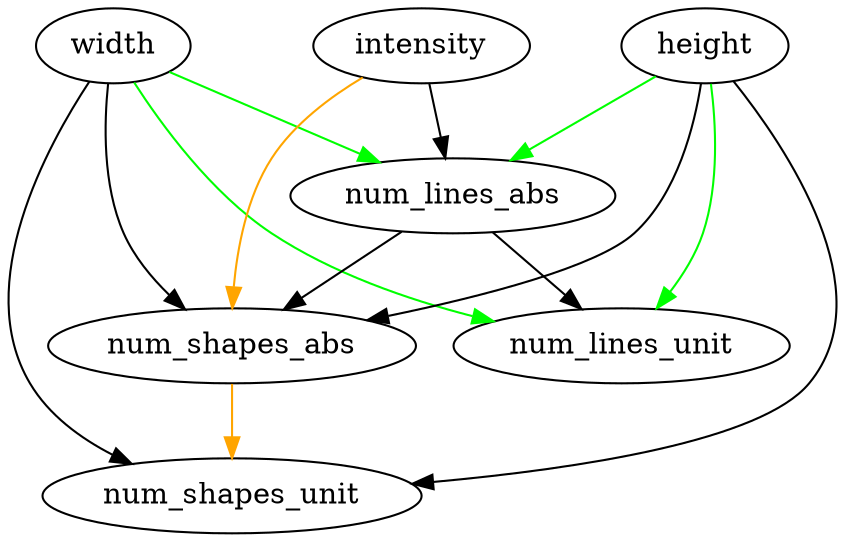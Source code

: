 digraph poisson_line_process {
  width -> num_lines_abs [color="green"];
  width -> num_shapes_abs;
  width -> num_lines_unit [color="green"];
  width -> num_shapes_unit;
  height -> num_lines_abs [color="green"];
  height -> num_shapes_abs;
  height -> num_lines_unit [color="green"];
  height -> num_shapes_unit;
  num_lines_abs -> num_lines_unit;
  num_shapes_abs -> num_shapes_unit [color="orange"];
  intensity -> num_lines_abs;
  intensity -> num_shapes_abs [color="orange"];
  num_lines_abs -> num_shapes_abs;
}